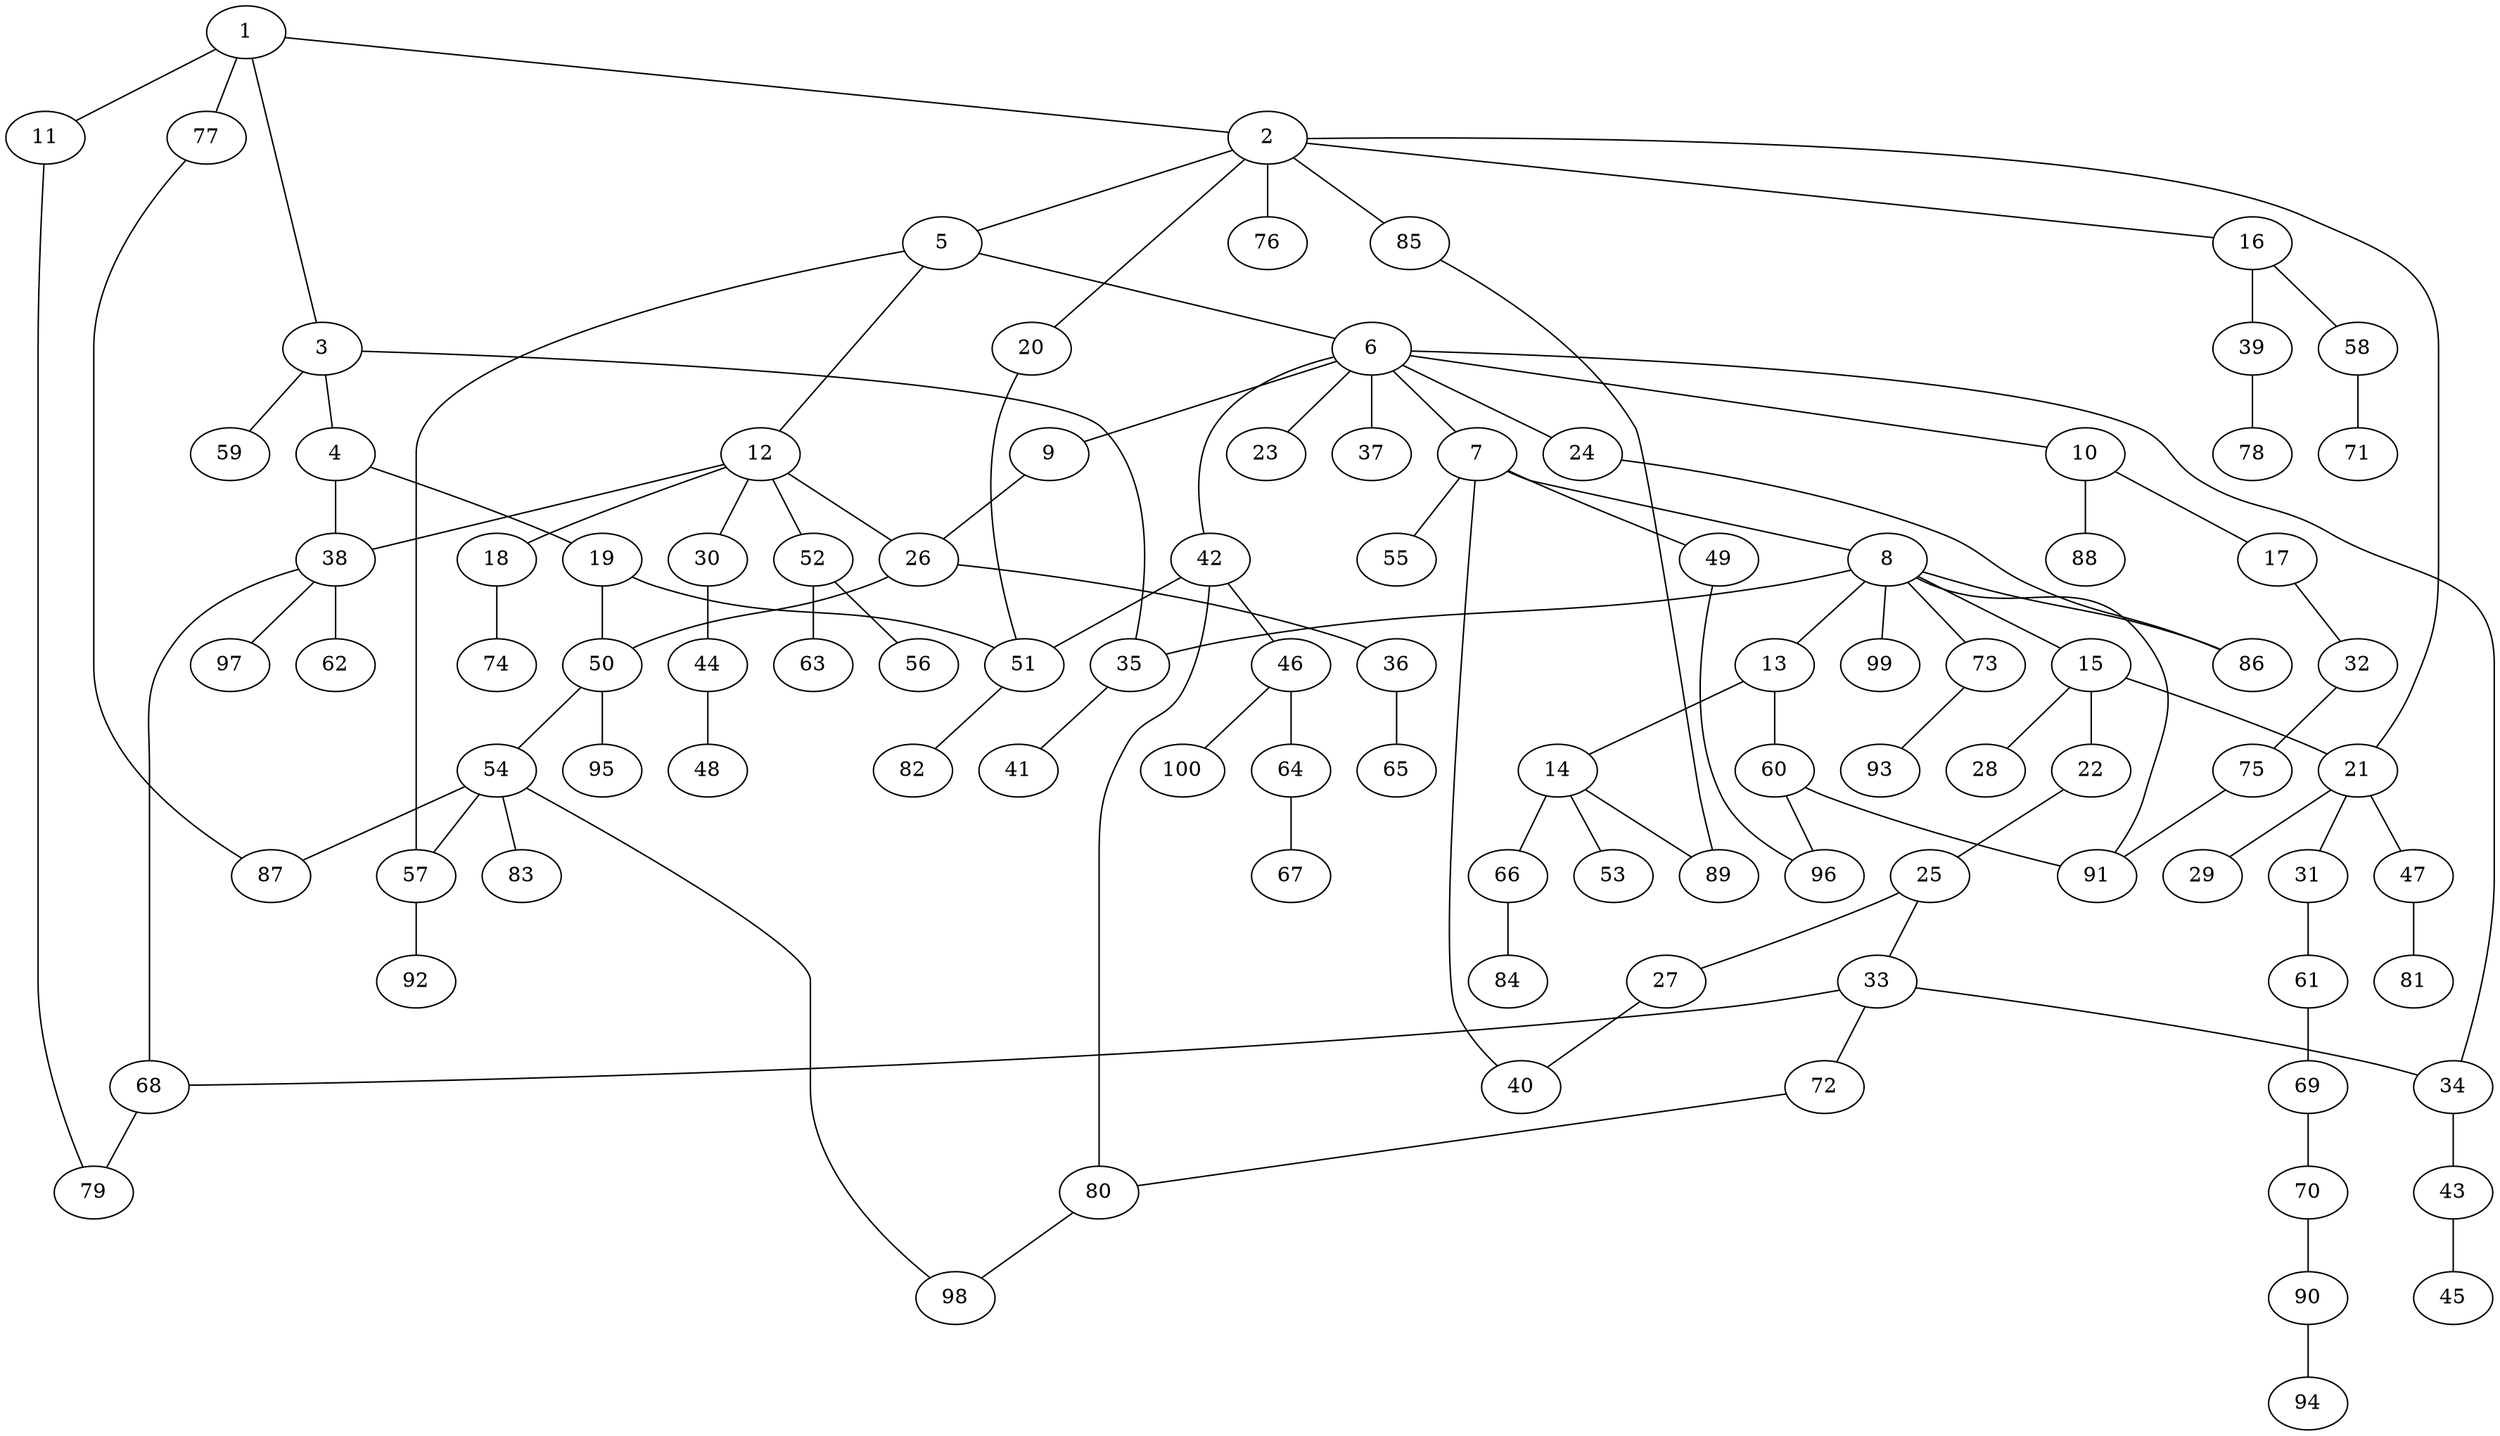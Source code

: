 graph graphname {1--2
1--3
1--11
1--77
2--5
2--16
2--20
2--21
2--76
2--85
3--4
3--35
3--59
4--19
4--38
5--6
5--12
5--57
6--7
6--9
6--10
6--23
6--24
6--34
6--37
6--42
7--8
7--40
7--49
7--55
8--13
8--15
8--35
8--73
8--86
8--91
8--99
9--26
10--17
10--88
11--79
12--18
12--26
12--30
12--38
12--52
13--14
13--60
14--53
14--66
14--89
15--21
15--22
15--28
16--39
16--58
17--32
18--74
19--50
19--51
20--51
21--29
21--31
21--47
22--25
24--86
25--27
25--33
26--36
26--50
27--40
30--44
31--61
32--75
33--34
33--68
33--72
34--43
35--41
36--65
38--62
38--68
38--97
39--78
42--46
42--51
42--80
43--45
44--48
46--64
46--100
47--81
49--96
50--54
50--95
51--82
52--56
52--63
54--57
54--83
54--87
54--98
57--92
58--71
60--91
60--96
61--69
64--67
66--84
68--79
69--70
70--90
72--80
73--93
75--91
77--87
80--98
85--89
90--94
}